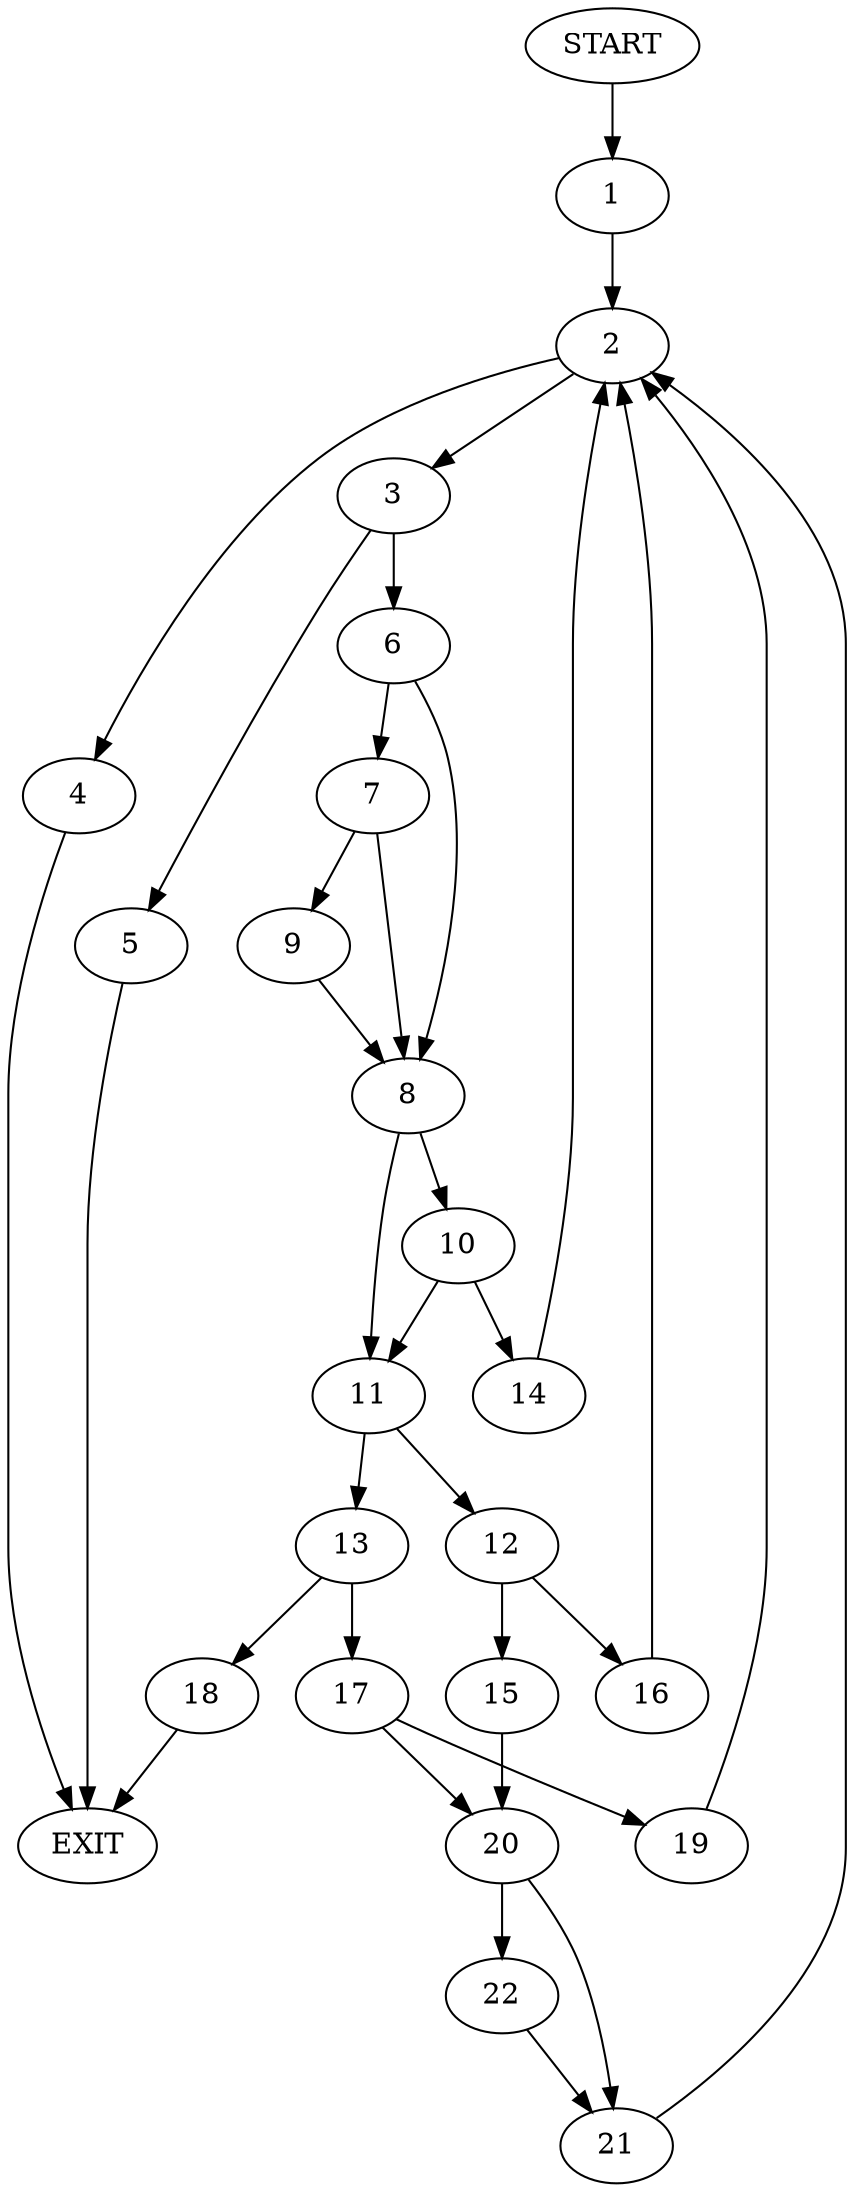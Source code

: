 digraph {
0 [label="START"]
23 [label="EXIT"]
0 -> 1
1 -> 2
2 -> 3
2 -> 4
3 -> 5
3 -> 6
4 -> 23
5 -> 23
6 -> 7
6 -> 8
7 -> 9
7 -> 8
8 -> 10
8 -> 11
9 -> 8
11 -> 12
11 -> 13
10 -> 11
10 -> 14
14 -> 2
12 -> 15
12 -> 16
13 -> 17
13 -> 18
18 -> 23
17 -> 19
17 -> 20
19 -> 2
20 -> 21
20 -> 22
15 -> 20
16 -> 2
21 -> 2
22 -> 21
}

